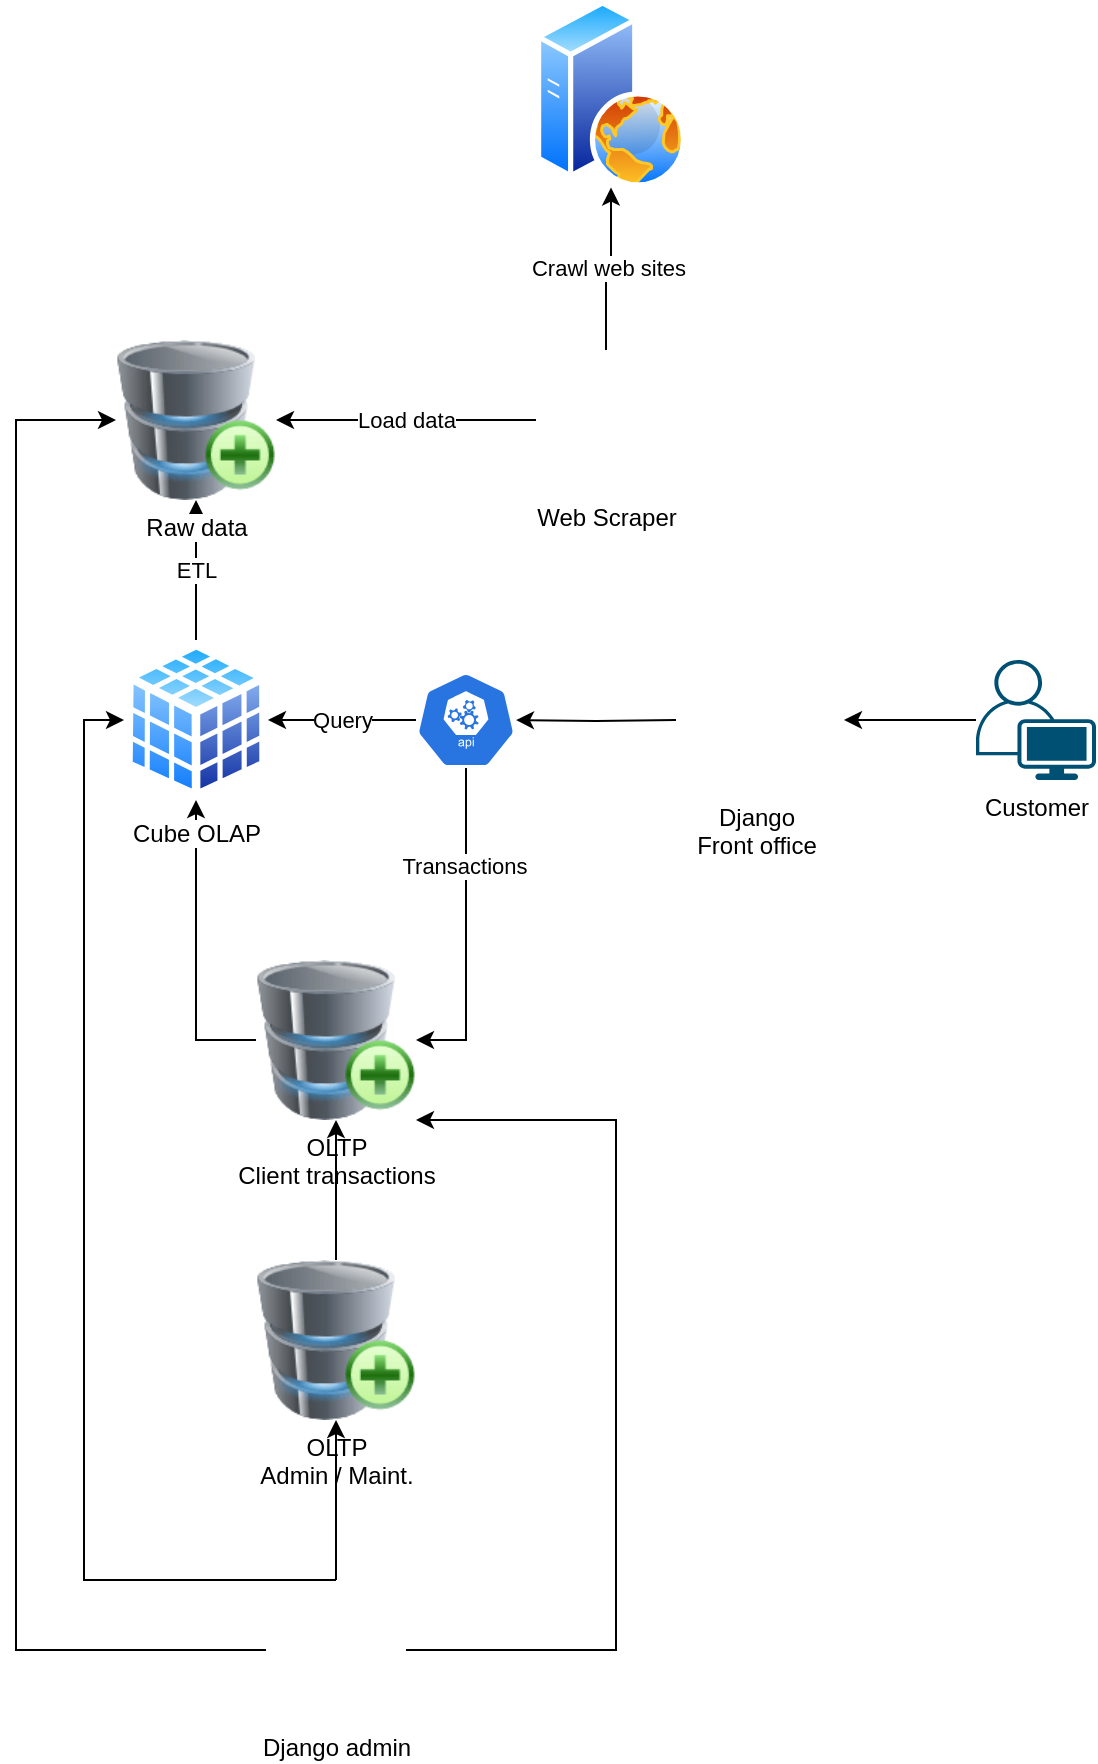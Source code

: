 <mxfile version="15.0.1" type="device"><diagram id="pS6pz4ka4ewtON9M68eW" name="Page-1"><mxGraphModel dx="1038" dy="547" grid="1" gridSize="10" guides="1" tooltips="1" connect="1" arrows="1" fold="1" page="1" pageScale="1" pageWidth="827" pageHeight="1169" math="0" shadow="0"><root><mxCell id="0"/><mxCell id="1" parent="0"/><mxCell id="yMoV5VyUgSV9XgcNnrSQ-6" value="ETL" style="edgeStyle=orthogonalEdgeStyle;rounded=0;orthogonalLoop=1;jettySize=auto;html=1;exitX=0.5;exitY=0;exitDx=0;exitDy=0;entryX=0.5;entryY=1;entryDx=0;entryDy=0;" edge="1" parent="1" source="yMoV5VyUgSV9XgcNnrSQ-5" target="yMoV5VyUgSV9XgcNnrSQ-1"><mxGeometry relative="1" as="geometry"><mxPoint x="60" y="270" as="targetPoint"/></mxGeometry></mxCell><mxCell id="yMoV5VyUgSV9XgcNnrSQ-1" value="Raw data" style="image;html=1;image=img/lib/clip_art/computers/Database_Add_128x128.png" vertex="1" parent="1"><mxGeometry x="80" y="180" width="80" height="80" as="geometry"/></mxCell><mxCell id="yMoV5VyUgSV9XgcNnrSQ-4" value="" style="edgeStyle=orthogonalEdgeStyle;rounded=0;orthogonalLoop=1;jettySize=auto;html=1;exitX=0;exitY=0.5;exitDx=0;exitDy=0;entryX=0.5;entryY=1;entryDx=0;entryDy=0;" edge="1" parent="1" source="yMoV5VyUgSV9XgcNnrSQ-3" target="yMoV5VyUgSV9XgcNnrSQ-5"><mxGeometry relative="1" as="geometry"><mxPoint x="200" y="450" as="sourcePoint"/><mxPoint x="120" y="390" as="targetPoint"/><Array as="points"><mxPoint x="120" y="530"/></Array></mxGeometry></mxCell><mxCell id="yMoV5VyUgSV9XgcNnrSQ-3" value="OLTP&lt;br&gt;Client transactions" style="image;html=1;image=img/lib/clip_art/computers/Database_Add_128x128.png" vertex="1" parent="1"><mxGeometry x="150" y="490" width="80" height="80" as="geometry"/></mxCell><mxCell id="yMoV5VyUgSV9XgcNnrSQ-5" value="Cube OLAP" style="aspect=fixed;perimeter=ellipsePerimeter;html=1;align=center;shadow=0;dashed=0;spacingTop=3;image;image=img/lib/active_directory/database_cube.svg;" vertex="1" parent="1"><mxGeometry x="84" y="330" width="72" height="80" as="geometry"/></mxCell><mxCell id="yMoV5VyUgSV9XgcNnrSQ-15" value="Query" style="edgeStyle=orthogonalEdgeStyle;rounded=0;orthogonalLoop=1;jettySize=auto;html=1;" edge="1" parent="1" source="yMoV5VyUgSV9XgcNnrSQ-7" target="yMoV5VyUgSV9XgcNnrSQ-5"><mxGeometry relative="1" as="geometry"/></mxCell><mxCell id="yMoV5VyUgSV9XgcNnrSQ-18" value="" style="edgeStyle=orthogonalEdgeStyle;rounded=0;orthogonalLoop=1;jettySize=auto;html=1;entryX=1;entryY=0.5;entryDx=0;entryDy=0;" edge="1" parent="1" source="yMoV5VyUgSV9XgcNnrSQ-7" target="yMoV5VyUgSV9XgcNnrSQ-3"><mxGeometry relative="1" as="geometry"/></mxCell><mxCell id="yMoV5VyUgSV9XgcNnrSQ-23" value="Transactions" style="edgeLabel;html=1;align=center;verticalAlign=middle;resizable=0;points=[];" vertex="1" connectable="0" parent="yMoV5VyUgSV9XgcNnrSQ-18"><mxGeometry x="-0.396" y="-1" relative="1" as="geometry"><mxPoint as="offset"/></mxGeometry></mxCell><mxCell id="yMoV5VyUgSV9XgcNnrSQ-7" value="" style="html=1;dashed=0;whitespace=wrap;fillColor=#2875E2;strokeColor=#ffffff;points=[[0.005,0.63,0],[0.1,0.2,0],[0.9,0.2,0],[0.5,0,0],[0.995,0.63,0],[0.72,0.99,0],[0.5,1,0],[0.28,0.99,0]];shape=mxgraph.kubernetes.icon;prIcon=api" vertex="1" parent="1"><mxGeometry x="230" y="346" width="50" height="48" as="geometry"/></mxCell><mxCell id="yMoV5VyUgSV9XgcNnrSQ-10" value="" style="aspect=fixed;perimeter=ellipsePerimeter;html=1;align=center;shadow=0;dashed=0;spacingTop=3;image;image=img/lib/active_directory/web_server.svg;" vertex="1" parent="1"><mxGeometry x="290" y="10" width="75" height="93.75" as="geometry"/></mxCell><mxCell id="yMoV5VyUgSV9XgcNnrSQ-13" value="Load data" style="edgeStyle=orthogonalEdgeStyle;rounded=0;orthogonalLoop=1;jettySize=auto;html=1;" edge="1" parent="1" source="yMoV5VyUgSV9XgcNnrSQ-11" target="yMoV5VyUgSV9XgcNnrSQ-1"><mxGeometry relative="1" as="geometry"/></mxCell><mxCell id="yMoV5VyUgSV9XgcNnrSQ-14" value="Crawl web sites" style="edgeStyle=orthogonalEdgeStyle;rounded=0;orthogonalLoop=1;jettySize=auto;html=1;" edge="1" parent="1" source="yMoV5VyUgSV9XgcNnrSQ-11" target="yMoV5VyUgSV9XgcNnrSQ-10"><mxGeometry relative="1" as="geometry"/></mxCell><mxCell id="yMoV5VyUgSV9XgcNnrSQ-11" value="Web Scraper" style="shape=image;html=1;verticalAlign=top;verticalLabelPosition=bottom;labelBackgroundColor=#ffffff;imageAspect=0;aspect=fixed;image=https://cdn4.iconfinder.com/data/icons/logos-and-brands/512/267_Python_logo-128.png" vertex="1" parent="1"><mxGeometry x="290" y="185" width="70" height="70" as="geometry"/></mxCell><mxCell id="yMoV5VyUgSV9XgcNnrSQ-20" value="" style="edgeStyle=orthogonalEdgeStyle;rounded=0;orthogonalLoop=1;jettySize=auto;html=1;" edge="1" parent="1" target="yMoV5VyUgSV9XgcNnrSQ-7"><mxGeometry relative="1" as="geometry"><mxPoint x="360" y="370" as="sourcePoint"/></mxGeometry></mxCell><mxCell id="yMoV5VyUgSV9XgcNnrSQ-22" value="" style="edgeStyle=orthogonalEdgeStyle;rounded=0;orthogonalLoop=1;jettySize=auto;html=1;" edge="1" parent="1" source="yMoV5VyUgSV9XgcNnrSQ-21"><mxGeometry relative="1" as="geometry"><mxPoint x="444" y="370" as="targetPoint"/></mxGeometry></mxCell><mxCell id="yMoV5VyUgSV9XgcNnrSQ-21" value="Customer" style="points=[[0.35,0,0],[0.98,0.51,0],[1,0.71,0],[0.67,1,0],[0,0.795,0],[0,0.65,0]];verticalLabelPosition=bottom;html=1;verticalAlign=top;aspect=fixed;align=center;pointerEvents=1;shape=mxgraph.cisco19.user;fillColor=#005073;strokeColor=none;" vertex="1" parent="1"><mxGeometry x="510" y="340" width="60" height="60" as="geometry"/></mxCell><mxCell id="yMoV5VyUgSV9XgcNnrSQ-25" value="" style="edgeStyle=orthogonalEdgeStyle;rounded=0;orthogonalLoop=1;jettySize=auto;html=1;" edge="1" parent="1" source="yMoV5VyUgSV9XgcNnrSQ-24" target="yMoV5VyUgSV9XgcNnrSQ-3"><mxGeometry relative="1" as="geometry"/></mxCell><mxCell id="yMoV5VyUgSV9XgcNnrSQ-27" value="" style="edgeStyle=orthogonalEdgeStyle;rounded=0;orthogonalLoop=1;jettySize=auto;html=1;entryX=0;entryY=0.5;entryDx=0;entryDy=0;exitX=0.5;exitY=0;exitDx=0;exitDy=0;" edge="1" parent="1" source="yMoV5VyUgSV9XgcNnrSQ-31" target="yMoV5VyUgSV9XgcNnrSQ-5"><mxGeometry relative="1" as="geometry"><mxPoint x="70" y="680" as="targetPoint"/><Array as="points"><mxPoint x="64" y="800"/><mxPoint x="64" y="370"/></Array></mxGeometry></mxCell><mxCell id="yMoV5VyUgSV9XgcNnrSQ-29" value="" style="edgeStyle=orthogonalEdgeStyle;rounded=0;orthogonalLoop=1;jettySize=auto;html=1;entryX=0;entryY=0.5;entryDx=0;entryDy=0;exitX=0;exitY=0.5;exitDx=0;exitDy=0;" edge="1" parent="1" source="yMoV5VyUgSV9XgcNnrSQ-31" target="yMoV5VyUgSV9XgcNnrSQ-1"><mxGeometry relative="1" as="geometry"><mxPoint x="70" y="210" as="targetPoint"/><Array as="points"><mxPoint x="30" y="835"/><mxPoint x="30" y="220"/></Array></mxGeometry></mxCell><mxCell id="yMoV5VyUgSV9XgcNnrSQ-24" value="OLTP&lt;br&gt;Admin / Maint." style="image;html=1;image=img/lib/clip_art/computers/Database_Add_128x128.png" vertex="1" parent="1"><mxGeometry x="150" y="640" width="80" height="80" as="geometry"/></mxCell><mxCell id="yMoV5VyUgSV9XgcNnrSQ-32" value="" style="edgeStyle=orthogonalEdgeStyle;rounded=0;orthogonalLoop=1;jettySize=auto;html=1;" edge="1" parent="1" source="yMoV5VyUgSV9XgcNnrSQ-31" target="yMoV5VyUgSV9XgcNnrSQ-24"><mxGeometry relative="1" as="geometry"/></mxCell><mxCell id="yMoV5VyUgSV9XgcNnrSQ-34" value="" style="edgeStyle=orthogonalEdgeStyle;rounded=0;orthogonalLoop=1;jettySize=auto;html=1;entryX=1;entryY=1;entryDx=0;entryDy=0;entryPerimeter=0;" edge="1" parent="1" source="yMoV5VyUgSV9XgcNnrSQ-31" target="yMoV5VyUgSV9XgcNnrSQ-3"><mxGeometry relative="1" as="geometry"><mxPoint x="305" y="835" as="targetPoint"/><Array as="points"><mxPoint x="330" y="835"/><mxPoint x="330" y="570"/></Array></mxGeometry></mxCell><mxCell id="yMoV5VyUgSV9XgcNnrSQ-31" value="Django admin" style="shape=image;html=1;verticalAlign=top;verticalLabelPosition=bottom;labelBackgroundColor=#ffffff;imageAspect=0;aspect=fixed;image=https://cdn4.iconfinder.com/data/icons/logos-and-brands/512/267_Python_logo-128.png" vertex="1" parent="1"><mxGeometry x="155" y="800" width="70" height="70" as="geometry"/></mxCell><mxCell id="yMoV5VyUgSV9XgcNnrSQ-35" value="Django&lt;br&gt;Front office" style="shape=image;html=1;verticalAlign=top;verticalLabelPosition=bottom;labelBackgroundColor=#ffffff;imageAspect=0;aspect=fixed;image=https://cdn4.iconfinder.com/data/icons/logos-and-brands/512/267_Python_logo-128.png" vertex="1" parent="1"><mxGeometry x="365" y="335" width="70" height="70" as="geometry"/></mxCell></root></mxGraphModel></diagram></mxfile>